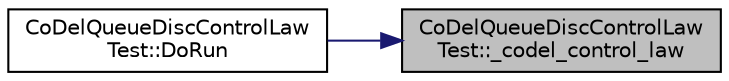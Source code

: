 digraph "CoDelQueueDiscControlLawTest::_codel_control_law"
{
 // LATEX_PDF_SIZE
  edge [fontname="Helvetica",fontsize="10",labelfontname="Helvetica",labelfontsize="10"];
  node [fontname="Helvetica",fontsize="10",shape=record];
  rankdir="RL";
  Node1 [label="CoDelQueueDiscControlLaw\lTest::_codel_control_law",height=0.2,width=0.4,color="black", fillcolor="grey75", style="filled", fontcolor="black",tooltip="Codel control law function."];
  Node1 -> Node2 [dir="back",color="midnightblue",fontsize="10",style="solid",fontname="Helvetica"];
  Node2 [label="CoDelQueueDiscControlLaw\lTest::DoRun",height=0.2,width=0.4,color="black", fillcolor="white", style="filled",URL="$class_co_del_queue_disc_control_law_test.html#a9c38e39f5749875e5a0898aedbd4f2b3",tooltip="Implementation to actually run this TestCase."];
}
